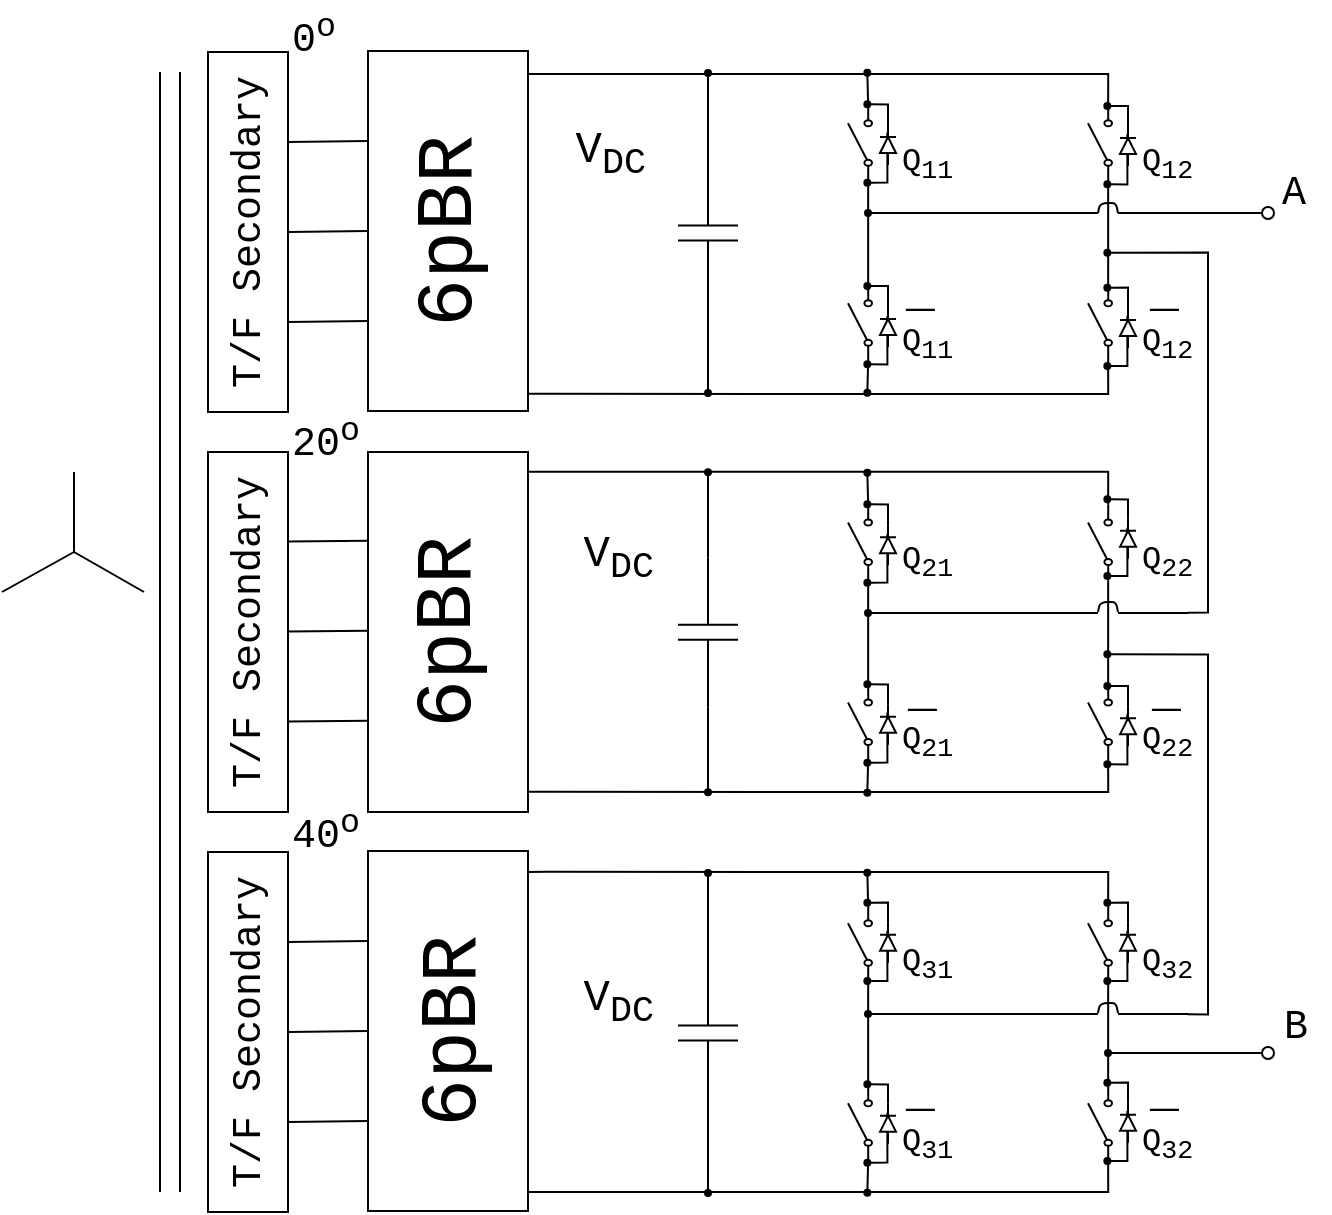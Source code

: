 <mxfile version="10.6.7" type="github"><diagram id="ba_hvJ9h7SCqjm7Wtn24" name="Page-1"><mxGraphModel dx="1991" dy="1116" grid="1" gridSize="10" guides="1" tooltips="1" connect="1" arrows="1" fold="1" page="1" pageScale="1" pageWidth="827" pageHeight="1169" math="0" shadow="0"><root><mxCell id="0"/><mxCell id="1" parent="0"/><mxCell id="d05kO99gTsd_x5FQ2TC5-5" style="edgeStyle=orthogonalEdgeStyle;rounded=0;orthogonalLoop=1;jettySize=auto;html=1;exitX=0;exitY=0.5;exitDx=0;exitDy=0;exitPerimeter=0;endArrow=oval;endFill=1;fontSize=22;endSize=3;" parent="1" source="d05kO99gTsd_x5FQ2TC5-7" edge="1"><mxGeometry relative="1" as="geometry"><mxPoint x="450" y="440.5" as="targetPoint"/><mxPoint x="450" y="450.5" as="sourcePoint"/></mxGeometry></mxCell><mxCell id="d05kO99gTsd_x5FQ2TC5-6" style="edgeStyle=orthogonalEdgeStyle;rounded=0;orthogonalLoop=1;jettySize=auto;html=1;exitX=1;exitY=0.5;exitDx=0;exitDy=0;exitPerimeter=0;endArrow=oval;endFill=1;fontSize=22;endSize=3;" parent="1" source="d05kO99gTsd_x5FQ2TC5-7" edge="1"><mxGeometry relative="1" as="geometry"><mxPoint x="450" y="600.5" as="targetPoint"/></mxGeometry></mxCell><mxCell id="d05kO99gTsd_x5FQ2TC5-7" value="" style="pointerEvents=1;verticalLabelPosition=bottom;shadow=0;dashed=0;align=center;fillColor=#ffffff;html=1;verticalAlign=top;strokeWidth=1;shape=mxgraph.electrical.capacitors.capacitor_1;fontSize=22;direction=south;" parent="1" vertex="1"><mxGeometry x="435" y="483" width="30" height="75" as="geometry"/></mxCell><mxCell id="d05kO99gTsd_x5FQ2TC5-8" style="edgeStyle=orthogonalEdgeStyle;rounded=0;orthogonalLoop=1;jettySize=auto;html=1;exitX=1;exitY=0.84;exitDx=0;exitDy=0;exitPerimeter=0;endArrow=oval;endFill=1;fontSize=22;endSize=3;" parent="1" source="d05kO99gTsd_x5FQ2TC5-10" edge="1"><mxGeometry relative="1" as="geometry"><mxPoint x="529.667" y="440.333" as="targetPoint"/></mxGeometry></mxCell><mxCell id="d05kO99gTsd_x5FQ2TC5-9" style="edgeStyle=orthogonalEdgeStyle;rounded=0;orthogonalLoop=1;jettySize=auto;html=1;exitX=0;exitY=0.84;exitDx=0;exitDy=0;exitPerimeter=0;entryX=1;entryY=0.84;entryDx=0;entryDy=0;entryPerimeter=0;endArrow=none;endFill=0;fontSize=22;" parent="1" source="d05kO99gTsd_x5FQ2TC5-10" target="d05kO99gTsd_x5FQ2TC5-12" edge="1"><mxGeometry relative="1" as="geometry"/></mxCell><mxCell id="d05kO99gTsd_x5FQ2TC5-10" value="" style="pointerEvents=1;verticalLabelPosition=bottom;shadow=0;dashed=0;align=center;fillColor=#ffffff;html=1;verticalAlign=top;strokeWidth=1;shape=mxgraph.electrical.electro-mechanical.simple_switch;fontSize=22;direction=north;" parent="1" vertex="1"><mxGeometry x="520" y="456.532" width="12" height="38" as="geometry"/></mxCell><mxCell id="d05kO99gTsd_x5FQ2TC5-11" style="edgeStyle=orthogonalEdgeStyle;rounded=0;orthogonalLoop=1;jettySize=auto;html=1;exitX=0;exitY=0.84;exitDx=0;exitDy=0;exitPerimeter=0;endArrow=oval;endFill=1;fontSize=22;endSize=3;" parent="1" source="d05kO99gTsd_x5FQ2TC5-12" edge="1"><mxGeometry relative="1" as="geometry"><mxPoint x="529.667" y="600.333" as="targetPoint"/></mxGeometry></mxCell><mxCell id="d05kO99gTsd_x5FQ2TC5-12" value="" style="pointerEvents=1;verticalLabelPosition=bottom;shadow=0;dashed=0;align=center;fillColor=#ffffff;html=1;verticalAlign=top;strokeWidth=1;shape=mxgraph.electrical.electro-mechanical.simple_switch;fontSize=22;direction=north;" parent="1" vertex="1"><mxGeometry x="520" y="546.532" width="12" height="38" as="geometry"/></mxCell><mxCell id="d05kO99gTsd_x5FQ2TC5-13" value="" style="pointerEvents=1;verticalLabelPosition=bottom;shadow=0;dashed=0;align=center;fillColor=#ffffff;html=1;verticalAlign=top;strokeWidth=1;shape=mxgraph.electrical.electro-mechanical.simple_switch;fontSize=22;direction=north;" parent="1" vertex="1"><mxGeometry x="640" y="456.532" width="12" height="38" as="geometry"/></mxCell><mxCell id="d05kO99gTsd_x5FQ2TC5-14" style="edgeStyle=orthogonalEdgeStyle;rounded=0;orthogonalLoop=1;jettySize=auto;html=1;exitX=1;exitY=0.84;exitDx=0;exitDy=0;exitPerimeter=0;entryX=0;entryY=0.84;entryDx=0;entryDy=0;entryPerimeter=0;endArrow=none;endFill=0;fontSize=22;" parent="1" source="d05kO99gTsd_x5FQ2TC5-15" target="d05kO99gTsd_x5FQ2TC5-13" edge="1"><mxGeometry relative="1" as="geometry"/></mxCell><mxCell id="d05kO99gTsd_x5FQ2TC5-15" value="" style="pointerEvents=1;verticalLabelPosition=bottom;shadow=0;dashed=0;align=center;fillColor=#ffffff;html=1;verticalAlign=top;strokeWidth=1;shape=mxgraph.electrical.electro-mechanical.simple_switch;fontSize=22;direction=north;" parent="1" vertex="1"><mxGeometry x="640" y="546.532" width="12" height="38" as="geometry"/></mxCell><mxCell id="d05kO99gTsd_x5FQ2TC5-16" style="edgeStyle=orthogonalEdgeStyle;rounded=0;orthogonalLoop=1;jettySize=auto;html=1;fontSize=22;endArrow=none;endFill=0;entryX=1;entryY=0.84;entryDx=0;entryDy=0;entryPerimeter=0;exitX=1.002;exitY=0.064;exitDx=0;exitDy=0;exitPerimeter=0;" parent="1" source="HzWycQiSCU6nT2BT9_TL-53" target="d05kO99gTsd_x5FQ2TC5-13" edge="1"><mxGeometry relative="1" as="geometry"><mxPoint x="650" y="440.532" as="targetPoint"/><Array as="points"><mxPoint x="650" y="441"/></Array><mxPoint x="370" y="441" as="sourcePoint"/></mxGeometry></mxCell><mxCell id="d05kO99gTsd_x5FQ2TC5-17" style="edgeStyle=orthogonalEdgeStyle;rounded=0;orthogonalLoop=1;jettySize=auto;html=1;entryX=0;entryY=0.84;entryDx=0;entryDy=0;entryPerimeter=0;endArrow=none;endFill=0;fontSize=22;exitX=1.004;exitY=0.952;exitDx=0;exitDy=0;exitPerimeter=0;" parent="1" source="HzWycQiSCU6nT2BT9_TL-53" target="d05kO99gTsd_x5FQ2TC5-15" edge="1"><mxGeometry relative="1" as="geometry"><Array as="points"><mxPoint x="370" y="601"/><mxPoint x="650" y="601"/></Array><mxPoint x="361" y="601" as="sourcePoint"/></mxGeometry></mxCell><mxCell id="d05kO99gTsd_x5FQ2TC5-18" value="&lt;font face=&quot;Courier New&quot;&gt;V&lt;sub&gt;DC&lt;/sub&gt;&lt;/font&gt;" style="text;html=1;resizable=0;points=[];autosize=1;align=right;verticalAlign=top;spacingTop=-4;fontSize=22;" parent="1" vertex="1"><mxGeometry x="370" y="462.032" width="50" height="30" as="geometry"/></mxCell><mxCell id="d05kO99gTsd_x5FQ2TC5-19" value="&lt;font face=&quot;Courier New&quot;&gt;Q&lt;sub&gt;11&lt;/sub&gt;&lt;/font&gt;" style="text;html=1;resizable=0;points=[];autosize=1;align=left;verticalAlign=top;spacingTop=-4;fontSize=16;" parent="1" vertex="1"><mxGeometry x="545" y="470.532" width="40" height="20" as="geometry"/></mxCell><mxCell id="d05kO99gTsd_x5FQ2TC5-20" value="&lt;font face=&quot;Courier New&quot;&gt;Q&lt;/font&gt;&lt;font face=&quot;Courier New&quot;&gt;&lt;sub&gt;12&lt;/sub&gt;&lt;/font&gt;" style="text;html=1;resizable=0;points=[];autosize=1;align=left;verticalAlign=top;spacingTop=-4;fontSize=16;" parent="1" vertex="1"><mxGeometry x="665" y="470.532" width="40" height="20" as="geometry"/></mxCell><mxCell id="d05kO99gTsd_x5FQ2TC5-21" value="&lt;font face=&quot;Courier New&quot;&gt;Q&lt;/font&gt;&lt;font face=&quot;Courier New&quot;&gt;&lt;sub&gt;12&lt;/sub&gt;&lt;/font&gt;" style="text;html=1;resizable=0;points=[];autosize=1;align=left;verticalAlign=top;spacingTop=-4;fontSize=16;" parent="1" vertex="1"><mxGeometry x="665" y="560.532" width="40" height="20" as="geometry"/></mxCell><mxCell id="d05kO99gTsd_x5FQ2TC5-22" value="&lt;font face=&quot;Courier New&quot;&gt;Q&lt;/font&gt;&lt;font face=&quot;Courier New&quot;&gt;&lt;sub&gt;11&lt;/sub&gt;&lt;/font&gt;" style="text;html=1;resizable=0;points=[];autosize=1;align=left;verticalAlign=top;spacingTop=-4;fontSize=16;" parent="1" vertex="1"><mxGeometry x="545" y="560.532" width="40" height="20" as="geometry"/></mxCell><mxCell id="d05kO99gTsd_x5FQ2TC5-27" style="edgeStyle=orthogonalEdgeStyle;rounded=0;orthogonalLoop=1;jettySize=auto;html=1;exitX=0;exitY=0.5;exitDx=0;exitDy=0;exitPerimeter=0;endArrow=oval;endFill=1;fontSize=22;endSize=3;" parent="1" source="d05kO99gTsd_x5FQ2TC5-29" edge="1"><mxGeometry relative="1" as="geometry"><mxPoint x="450" y="640.1" as="targetPoint"/><mxPoint x="450" y="650.1" as="sourcePoint"/></mxGeometry></mxCell><mxCell id="d05kO99gTsd_x5FQ2TC5-28" style="edgeStyle=orthogonalEdgeStyle;rounded=0;orthogonalLoop=1;jettySize=auto;html=1;exitX=1;exitY=0.5;exitDx=0;exitDy=0;exitPerimeter=0;endArrow=oval;endFill=1;fontSize=22;endSize=3;" parent="1" source="d05kO99gTsd_x5FQ2TC5-29" edge="1"><mxGeometry relative="1" as="geometry"><mxPoint x="450" y="800.1" as="targetPoint"/></mxGeometry></mxCell><mxCell id="d05kO99gTsd_x5FQ2TC5-29" value="" style="pointerEvents=1;verticalLabelPosition=bottom;shadow=0;dashed=0;align=center;fillColor=#ffffff;html=1;verticalAlign=top;strokeWidth=1;shape=mxgraph.electrical.capacitors.capacitor_1;fontSize=22;direction=south;" parent="1" vertex="1"><mxGeometry x="435" y="682.6" width="30" height="75" as="geometry"/></mxCell><mxCell id="d05kO99gTsd_x5FQ2TC5-30" style="edgeStyle=orthogonalEdgeStyle;rounded=0;orthogonalLoop=1;jettySize=auto;html=1;exitX=1;exitY=0.84;exitDx=0;exitDy=0;exitPerimeter=0;endArrow=oval;endFill=1;fontSize=22;endSize=3;" parent="1" source="d05kO99gTsd_x5FQ2TC5-32" edge="1"><mxGeometry relative="1" as="geometry"><mxPoint x="529.667" y="640.333" as="targetPoint"/></mxGeometry></mxCell><mxCell id="d05kO99gTsd_x5FQ2TC5-31" style="edgeStyle=orthogonalEdgeStyle;rounded=0;orthogonalLoop=1;jettySize=auto;html=1;exitX=0;exitY=0.84;exitDx=0;exitDy=0;exitPerimeter=0;entryX=1;entryY=0.84;entryDx=0;entryDy=0;entryPerimeter=0;endArrow=none;endFill=0;fontSize=22;" parent="1" source="d05kO99gTsd_x5FQ2TC5-32" target="d05kO99gTsd_x5FQ2TC5-34" edge="1"><mxGeometry relative="1" as="geometry"/></mxCell><mxCell id="d05kO99gTsd_x5FQ2TC5-32" value="" style="pointerEvents=1;verticalLabelPosition=bottom;shadow=0;dashed=0;align=center;fillColor=#ffffff;html=1;verticalAlign=top;strokeWidth=1;shape=mxgraph.electrical.electro-mechanical.simple_switch;fontSize=22;direction=north;" parent="1" vertex="1"><mxGeometry x="520" y="656.132" width="12" height="38" as="geometry"/></mxCell><mxCell id="d05kO99gTsd_x5FQ2TC5-33" style="edgeStyle=orthogonalEdgeStyle;rounded=0;orthogonalLoop=1;jettySize=auto;html=1;exitX=0;exitY=0.84;exitDx=0;exitDy=0;exitPerimeter=0;endArrow=oval;endFill=1;fontSize=22;endSize=3;" parent="1" source="d05kO99gTsd_x5FQ2TC5-34" edge="1"><mxGeometry relative="1" as="geometry"><mxPoint x="529.667" y="800.333" as="targetPoint"/></mxGeometry></mxCell><mxCell id="d05kO99gTsd_x5FQ2TC5-34" value="" style="pointerEvents=1;verticalLabelPosition=bottom;shadow=0;dashed=0;align=center;fillColor=#ffffff;html=1;verticalAlign=top;strokeWidth=1;shape=mxgraph.electrical.electro-mechanical.simple_switch;fontSize=22;direction=north;" parent="1" vertex="1"><mxGeometry x="520" y="746.132" width="12" height="38" as="geometry"/></mxCell><mxCell id="d05kO99gTsd_x5FQ2TC5-35" value="" style="pointerEvents=1;verticalLabelPosition=bottom;shadow=0;dashed=0;align=center;fillColor=#ffffff;html=1;verticalAlign=top;strokeWidth=1;shape=mxgraph.electrical.electro-mechanical.simple_switch;fontSize=22;direction=north;" parent="1" vertex="1"><mxGeometry x="640" y="656.132" width="12" height="38" as="geometry"/></mxCell><mxCell id="d05kO99gTsd_x5FQ2TC5-36" style="edgeStyle=orthogonalEdgeStyle;rounded=0;orthogonalLoop=1;jettySize=auto;html=1;exitX=1;exitY=0.84;exitDx=0;exitDy=0;exitPerimeter=0;entryX=0;entryY=0.84;entryDx=0;entryDy=0;entryPerimeter=0;endArrow=none;endFill=0;fontSize=22;" parent="1" source="d05kO99gTsd_x5FQ2TC5-37" target="d05kO99gTsd_x5FQ2TC5-35" edge="1"><mxGeometry relative="1" as="geometry"/></mxCell><mxCell id="d05kO99gTsd_x5FQ2TC5-37" value="" style="pointerEvents=1;verticalLabelPosition=bottom;shadow=0;dashed=0;align=center;fillColor=#ffffff;html=1;verticalAlign=top;strokeWidth=1;shape=mxgraph.electrical.electro-mechanical.simple_switch;fontSize=22;direction=north;" parent="1" vertex="1"><mxGeometry x="640" y="746.132" width="12" height="38" as="geometry"/></mxCell><mxCell id="d05kO99gTsd_x5FQ2TC5-38" style="edgeStyle=orthogonalEdgeStyle;rounded=0;orthogonalLoop=1;jettySize=auto;html=1;fontSize=22;endArrow=none;endFill=0;entryX=1;entryY=0.84;entryDx=0;entryDy=0;entryPerimeter=0;exitX=1;exitY=0.055;exitDx=0;exitDy=0;exitPerimeter=0;" parent="1" source="HzWycQiSCU6nT2BT9_TL-50" target="d05kO99gTsd_x5FQ2TC5-35" edge="1"><mxGeometry relative="1" as="geometry"><mxPoint x="650" y="640.132" as="targetPoint"/><Array as="points"><mxPoint x="650" y="640"/></Array><mxPoint x="228" y="630" as="sourcePoint"/></mxGeometry></mxCell><mxCell id="d05kO99gTsd_x5FQ2TC5-39" style="edgeStyle=orthogonalEdgeStyle;rounded=0;orthogonalLoop=1;jettySize=auto;html=1;entryX=0;entryY=0.84;entryDx=0;entryDy=0;entryPerimeter=0;endArrow=none;endFill=0;fontSize=22;exitX=0.999;exitY=0.944;exitDx=0;exitDy=0;exitPerimeter=0;" parent="1" source="HzWycQiSCU6nT2BT9_TL-50" target="d05kO99gTsd_x5FQ2TC5-37" edge="1"><mxGeometry relative="1" as="geometry"><Array as="points"><mxPoint x="370" y="800"/><mxPoint x="650" y="800"/></Array><mxPoint x="361" y="800" as="sourcePoint"/></mxGeometry></mxCell><mxCell id="d05kO99gTsd_x5FQ2TC5-40" value="&lt;font face=&quot;Courier New&quot;&gt;V&lt;sub&gt;DC&lt;/sub&gt;&lt;/font&gt;" style="text;html=1;resizable=0;points=[];autosize=1;align=right;verticalAlign=top;spacingTop=-4;fontSize=22;" parent="1" vertex="1"><mxGeometry x="373.5" y="664.132" width="50" height="30" as="geometry"/></mxCell><mxCell id="d05kO99gTsd_x5FQ2TC5-41" value="&lt;font face=&quot;Courier New&quot;&gt;Q&lt;/font&gt;&lt;font face=&quot;Courier New&quot;&gt;&lt;sub&gt;21&lt;/sub&gt;&lt;/font&gt;" style="text;html=1;resizable=0;points=[];autosize=1;align=left;verticalAlign=top;spacingTop=-4;fontSize=16;" parent="1" vertex="1"><mxGeometry x="545" y="670.132" width="40" height="20" as="geometry"/></mxCell><mxCell id="d05kO99gTsd_x5FQ2TC5-42" value="&lt;font face=&quot;Courier New&quot;&gt;Q&lt;/font&gt;&lt;font face=&quot;Courier New&quot;&gt;&lt;sub&gt;22&lt;/sub&gt;&lt;/font&gt;" style="text;html=1;resizable=0;points=[];autosize=1;align=left;verticalAlign=top;spacingTop=-4;fontSize=16;" parent="1" vertex="1"><mxGeometry x="665" y="670.132" width="40" height="20" as="geometry"/></mxCell><mxCell id="d05kO99gTsd_x5FQ2TC5-43" value="&lt;font face=&quot;Courier New&quot;&gt;Q&lt;/font&gt;&lt;font face=&quot;Courier New&quot;&gt;&lt;sub&gt;22&lt;/sub&gt;&lt;/font&gt;" style="text;html=1;resizable=0;points=[];autosize=1;align=left;verticalAlign=top;spacingTop=-4;fontSize=16;" parent="1" vertex="1"><mxGeometry x="665" y="760.132" width="40" height="20" as="geometry"/></mxCell><mxCell id="d05kO99gTsd_x5FQ2TC5-44" value="&lt;font face=&quot;Courier New&quot;&gt;Q&lt;/font&gt;&lt;font face=&quot;Courier New&quot;&gt;&lt;sub&gt;21&lt;/sub&gt;&lt;/font&gt;" style="text;html=1;resizable=0;points=[];autosize=1;align=left;verticalAlign=top;spacingTop=-4;fontSize=16;" parent="1" vertex="1"><mxGeometry x="545" y="760.132" width="40" height="20" as="geometry"/></mxCell><mxCell id="d05kO99gTsd_x5FQ2TC5-49" style="edgeStyle=orthogonalEdgeStyle;rounded=0;orthogonalLoop=1;jettySize=auto;html=1;exitX=0;exitY=0.5;exitDx=0;exitDy=0;exitPerimeter=0;endArrow=oval;endFill=1;fontSize=22;endSize=3;" parent="1" source="d05kO99gTsd_x5FQ2TC5-51" edge="1"><mxGeometry relative="1" as="geometry"><mxPoint x="450" y="840.5" as="targetPoint"/><mxPoint x="450" y="850.5" as="sourcePoint"/></mxGeometry></mxCell><mxCell id="d05kO99gTsd_x5FQ2TC5-50" style="edgeStyle=orthogonalEdgeStyle;rounded=0;orthogonalLoop=1;jettySize=auto;html=1;exitX=1;exitY=0.5;exitDx=0;exitDy=0;exitPerimeter=0;endArrow=oval;endFill=1;fontSize=22;endSize=3;" parent="1" source="d05kO99gTsd_x5FQ2TC5-51" edge="1"><mxGeometry relative="1" as="geometry"><mxPoint x="450" y="1000.5" as="targetPoint"/></mxGeometry></mxCell><mxCell id="d05kO99gTsd_x5FQ2TC5-51" value="" style="pointerEvents=1;verticalLabelPosition=bottom;shadow=0;dashed=0;align=center;fillColor=#ffffff;html=1;verticalAlign=top;strokeWidth=1;shape=mxgraph.electrical.capacitors.capacitor_1;fontSize=22;direction=south;" parent="1" vertex="1"><mxGeometry x="435" y="883" width="30" height="75" as="geometry"/></mxCell><mxCell id="d05kO99gTsd_x5FQ2TC5-52" style="edgeStyle=orthogonalEdgeStyle;rounded=0;orthogonalLoop=1;jettySize=auto;html=1;exitX=1;exitY=0.84;exitDx=0;exitDy=0;exitPerimeter=0;endArrow=oval;endFill=1;fontSize=22;endSize=3;" parent="1" source="d05kO99gTsd_x5FQ2TC5-54" edge="1"><mxGeometry relative="1" as="geometry"><mxPoint x="529.667" y="840.333" as="targetPoint"/></mxGeometry></mxCell><mxCell id="d05kO99gTsd_x5FQ2TC5-53" style="edgeStyle=orthogonalEdgeStyle;rounded=0;orthogonalLoop=1;jettySize=auto;html=1;exitX=0;exitY=0.84;exitDx=0;exitDy=0;exitPerimeter=0;entryX=1;entryY=0.84;entryDx=0;entryDy=0;entryPerimeter=0;endArrow=none;endFill=0;fontSize=22;" parent="1" source="d05kO99gTsd_x5FQ2TC5-54" target="d05kO99gTsd_x5FQ2TC5-56" edge="1"><mxGeometry relative="1" as="geometry"/></mxCell><mxCell id="d05kO99gTsd_x5FQ2TC5-54" value="" style="pointerEvents=1;verticalLabelPosition=bottom;shadow=0;dashed=0;align=center;fillColor=#ffffff;html=1;verticalAlign=top;strokeWidth=1;shape=mxgraph.electrical.electro-mechanical.simple_switch;fontSize=22;direction=north;" parent="1" vertex="1"><mxGeometry x="520" y="856.532" width="12" height="38" as="geometry"/></mxCell><mxCell id="d05kO99gTsd_x5FQ2TC5-55" style="edgeStyle=orthogonalEdgeStyle;rounded=0;orthogonalLoop=1;jettySize=auto;html=1;exitX=0;exitY=0.84;exitDx=0;exitDy=0;exitPerimeter=0;endArrow=oval;endFill=1;fontSize=22;endSize=3;" parent="1" source="d05kO99gTsd_x5FQ2TC5-56" edge="1"><mxGeometry relative="1" as="geometry"><mxPoint x="529.667" y="1000.333" as="targetPoint"/></mxGeometry></mxCell><mxCell id="d05kO99gTsd_x5FQ2TC5-56" value="" style="pointerEvents=1;verticalLabelPosition=bottom;shadow=0;dashed=0;align=center;fillColor=#ffffff;html=1;verticalAlign=top;strokeWidth=1;shape=mxgraph.electrical.electro-mechanical.simple_switch;fontSize=22;direction=north;" parent="1" vertex="1"><mxGeometry x="520" y="946.532" width="12" height="38" as="geometry"/></mxCell><mxCell id="d05kO99gTsd_x5FQ2TC5-57" value="" style="pointerEvents=1;verticalLabelPosition=bottom;shadow=0;dashed=0;align=center;fillColor=#ffffff;html=1;verticalAlign=top;strokeWidth=1;shape=mxgraph.electrical.electro-mechanical.simple_switch;fontSize=22;direction=north;" parent="1" vertex="1"><mxGeometry x="640" y="856.532" width="12" height="38" as="geometry"/></mxCell><mxCell id="d05kO99gTsd_x5FQ2TC5-58" style="edgeStyle=orthogonalEdgeStyle;rounded=0;orthogonalLoop=1;jettySize=auto;html=1;exitX=1;exitY=0.84;exitDx=0;exitDy=0;exitPerimeter=0;entryX=0;entryY=0.84;entryDx=0;entryDy=0;entryPerimeter=0;endArrow=none;endFill=0;fontSize=22;" parent="1" source="d05kO99gTsd_x5FQ2TC5-59" target="d05kO99gTsd_x5FQ2TC5-57" edge="1"><mxGeometry relative="1" as="geometry"/></mxCell><mxCell id="d05kO99gTsd_x5FQ2TC5-59" value="" style="pointerEvents=1;verticalLabelPosition=bottom;shadow=0;dashed=0;align=center;fillColor=#ffffff;html=1;verticalAlign=top;strokeWidth=1;shape=mxgraph.electrical.electro-mechanical.simple_switch;fontSize=22;direction=north;" parent="1" vertex="1"><mxGeometry x="640" y="946.532" width="12" height="38" as="geometry"/></mxCell><mxCell id="d05kO99gTsd_x5FQ2TC5-60" style="edgeStyle=orthogonalEdgeStyle;rounded=0;orthogonalLoop=1;jettySize=auto;html=1;exitX=0.996;exitY=0.058;exitDx=0;exitDy=0;fontSize=22;endArrow=none;endFill=0;entryX=1;entryY=0.84;entryDx=0;entryDy=0;entryPerimeter=0;exitPerimeter=0;" parent="1" source="HzWycQiSCU6nT2BT9_TL-47" target="d05kO99gTsd_x5FQ2TC5-57" edge="1"><mxGeometry relative="1" as="geometry"><mxPoint x="650" y="840.532" as="targetPoint"/><Array as="points"><mxPoint x="370" y="840"/><mxPoint x="650" y="840"/></Array><mxPoint x="370.034" y="895.483" as="sourcePoint"/></mxGeometry></mxCell><mxCell id="d05kO99gTsd_x5FQ2TC5-61" style="edgeStyle=orthogonalEdgeStyle;rounded=0;orthogonalLoop=1;jettySize=auto;html=1;entryX=0;entryY=0.84;entryDx=0;entryDy=0;entryPerimeter=0;endArrow=none;endFill=0;fontSize=22;exitX=1;exitY=0.947;exitDx=0;exitDy=0;exitPerimeter=0;" parent="1" source="HzWycQiSCU6nT2BT9_TL-47" target="d05kO99gTsd_x5FQ2TC5-59" edge="1"><mxGeometry relative="1" as="geometry"><Array as="points"><mxPoint x="650" y="1000"/></Array><mxPoint x="360" y="1020" as="sourcePoint"/></mxGeometry></mxCell><mxCell id="d05kO99gTsd_x5FQ2TC5-62" value="&lt;font face=&quot;Courier New&quot;&gt;V&lt;sub&gt;DC&lt;/sub&gt;&lt;/font&gt;" style="text;html=1;resizable=0;points=[];autosize=1;align=right;verticalAlign=top;spacingTop=-4;fontSize=22;" parent="1" vertex="1"><mxGeometry x="373.5" y="885.532" width="50" height="30" as="geometry"/></mxCell><mxCell id="d05kO99gTsd_x5FQ2TC5-63" value="&lt;font face=&quot;Courier New&quot;&gt;Q&lt;/font&gt;&lt;font face=&quot;Courier New&quot;&gt;&lt;sub&gt;31&lt;/sub&gt;&lt;/font&gt;" style="text;html=1;resizable=0;points=[];autosize=1;align=left;verticalAlign=top;spacingTop=-4;fontSize=16;" parent="1" vertex="1"><mxGeometry x="545" y="870.532" width="40" height="20" as="geometry"/></mxCell><mxCell id="d05kO99gTsd_x5FQ2TC5-64" value="&lt;font face=&quot;Courier New&quot;&gt;Q&lt;/font&gt;&lt;font face=&quot;Courier New&quot;&gt;&lt;sub&gt;32&lt;/sub&gt;&lt;/font&gt;" style="text;html=1;resizable=0;points=[];autosize=1;align=left;verticalAlign=top;spacingTop=-4;fontSize=16;" parent="1" vertex="1"><mxGeometry x="665" y="870.532" width="40" height="20" as="geometry"/></mxCell><mxCell id="d05kO99gTsd_x5FQ2TC5-65" value="&lt;font face=&quot;Courier New&quot;&gt;Q&lt;/font&gt;&lt;font face=&quot;Courier New&quot;&gt;&lt;sub&gt;32&lt;/sub&gt;&lt;/font&gt;" style="text;html=1;resizable=0;points=[];autosize=1;align=left;verticalAlign=top;spacingTop=-4;fontSize=16;" parent="1" vertex="1"><mxGeometry x="665" y="960.532" width="40" height="20" as="geometry"/></mxCell><mxCell id="d05kO99gTsd_x5FQ2TC5-66" value="&lt;font face=&quot;Courier New&quot;&gt;Q&lt;/font&gt;&lt;font face=&quot;Courier New&quot;&gt;&lt;sub&gt;31&lt;/sub&gt;&lt;/font&gt;" style="text;html=1;resizable=0;points=[];autosize=1;align=left;verticalAlign=top;spacingTop=-4;fontSize=16;" parent="1" vertex="1"><mxGeometry x="545" y="960.532" width="40" height="20" as="geometry"/></mxCell><mxCell id="d05kO99gTsd_x5FQ2TC5-67" value="" style="endArrow=none;html=1;startArrow=oval;startFill=1;startSize=3;" parent="1" edge="1"><mxGeometry width="50" height="50" relative="1" as="geometry"><mxPoint x="530" y="510.5" as="sourcePoint"/><mxPoint x="645" y="510.5" as="targetPoint"/></mxGeometry></mxCell><mxCell id="d05kO99gTsd_x5FQ2TC5-68" value="" style="endArrow=none;html=1;" parent="1" edge="1"><mxGeometry width="50" height="50" relative="1" as="geometry"><mxPoint x="645" y="510.5" as="sourcePoint"/><mxPoint x="655" y="510.5" as="targetPoint"/><Array as="points"><mxPoint x="646" y="505.5"/><mxPoint x="654" y="505.5"/></Array></mxGeometry></mxCell><mxCell id="d05kO99gTsd_x5FQ2TC5-69" value="" style="endArrow=oval;html=1;endFill=0;" parent="1" edge="1"><mxGeometry width="50" height="50" relative="1" as="geometry"><mxPoint x="655" y="510.5" as="sourcePoint"/><mxPoint x="730" y="510.5" as="targetPoint"/></mxGeometry></mxCell><mxCell id="d05kO99gTsd_x5FQ2TC5-70" value="" style="endArrow=none;html=1;strokeColor=#000000;edgeStyle=orthogonalEdgeStyle;rounded=0;startArrow=oval;startFill=1;startSize=3;" parent="1" edge="1"><mxGeometry width="50" height="50" relative="1" as="geometry"><mxPoint x="649.667" y="530.333" as="sourcePoint"/><mxPoint x="689.667" y="710.333" as="targetPoint"/><Array as="points"><mxPoint x="700" y="530.5"/><mxPoint x="700" y="710.5"/></Array></mxGeometry></mxCell><mxCell id="d05kO99gTsd_x5FQ2TC5-71" value="" style="endArrow=none;html=1;" parent="1" edge="1"><mxGeometry width="50" height="50" relative="1" as="geometry"><mxPoint x="645" y="710" as="sourcePoint"/><mxPoint x="655" y="710" as="targetPoint"/><Array as="points"><mxPoint x="646" y="705"/><mxPoint x="654" y="705"/></Array></mxGeometry></mxCell><mxCell id="d05kO99gTsd_x5FQ2TC5-72" value="" style="endArrow=none;html=1;strokeColor=#000000;" parent="1" edge="1"><mxGeometry width="50" height="50" relative="1" as="geometry"><mxPoint x="655" y="710.5" as="sourcePoint"/><mxPoint x="690" y="710.5" as="targetPoint"/></mxGeometry></mxCell><mxCell id="d05kO99gTsd_x5FQ2TC5-73" value="" style="endArrow=none;html=1;strokeColor=#000000;startArrow=oval;startFill=1;startSize=3;" parent="1" edge="1"><mxGeometry width="50" height="50" relative="1" as="geometry"><mxPoint x="530" y="710.5" as="sourcePoint"/><mxPoint x="645" y="710.5" as="targetPoint"/></mxGeometry></mxCell><mxCell id="d05kO99gTsd_x5FQ2TC5-74" value="" style="endArrow=none;html=1;strokeColor=#000000;edgeStyle=orthogonalEdgeStyle;rounded=0;startArrow=oval;startFill=1;startSize=3;" parent="1" edge="1"><mxGeometry width="50" height="50" relative="1" as="geometry"><mxPoint x="649.667" y="731.167" as="sourcePoint"/><mxPoint x="689.667" y="911.167" as="targetPoint"/><Array as="points"><mxPoint x="700" y="730.5"/><mxPoint x="700" y="910.5"/></Array></mxGeometry></mxCell><mxCell id="d05kO99gTsd_x5FQ2TC5-75" value="" style="endArrow=none;html=1;" parent="1" edge="1"><mxGeometry width="50" height="50" relative="1" as="geometry"><mxPoint x="645" y="910.5" as="sourcePoint"/><mxPoint x="655" y="910.5" as="targetPoint"/><Array as="points"><mxPoint x="646" y="905.5"/><mxPoint x="654" y="905.5"/></Array></mxGeometry></mxCell><mxCell id="d05kO99gTsd_x5FQ2TC5-76" value="" style="endArrow=none;html=1;strokeColor=#000000;" parent="1" edge="1"><mxGeometry width="50" height="50" relative="1" as="geometry"><mxPoint x="655" y="911" as="sourcePoint"/><mxPoint x="690" y="911" as="targetPoint"/></mxGeometry></mxCell><mxCell id="d05kO99gTsd_x5FQ2TC5-77" value="" style="endArrow=none;html=1;strokeColor=#000000;startArrow=oval;startFill=1;startSize=3;" parent="1" edge="1"><mxGeometry width="50" height="50" relative="1" as="geometry"><mxPoint x="530" y="911" as="sourcePoint"/><mxPoint x="645" y="911" as="targetPoint"/></mxGeometry></mxCell><mxCell id="d05kO99gTsd_x5FQ2TC5-78" value="" style="endArrow=oval;html=1;endFill=0;startArrow=oval;startFill=1;startSize=3;" parent="1" edge="1"><mxGeometry width="50" height="50" relative="1" as="geometry"><mxPoint x="650" y="930.5" as="sourcePoint"/><mxPoint x="730" y="930.5" as="targetPoint"/></mxGeometry></mxCell><mxCell id="d05kO99gTsd_x5FQ2TC5-79" value="A" style="text;html=1;resizable=0;points=[];autosize=1;align=left;verticalAlign=top;spacingTop=-4;fontSize=20;fontFamily=Courier New;" parent="1" vertex="1"><mxGeometry x="735" y="485.5" width="20" height="20" as="geometry"/></mxCell><mxCell id="d05kO99gTsd_x5FQ2TC5-80" value="B" style="text;html=1;resizable=0;points=[];autosize=1;align=left;verticalAlign=top;spacingTop=-4;fontSize=20;fontFamily=Courier New;" parent="1" vertex="1"><mxGeometry x="736" y="902.5" width="25" height="30" as="geometry"/></mxCell><mxCell id="d05kO99gTsd_x5FQ2TC5-81" value="_" style="text;html=1;resizable=0;points=[];autosize=1;align=left;verticalAlign=top;spacingTop=-4;fontSize=24;fontFamily=Courier New;fontStyle=0" parent="1" vertex="1"><mxGeometry x="547" y="533.5" width="30" height="30" as="geometry"/></mxCell><mxCell id="d05kO99gTsd_x5FQ2TC5-82" value="_" style="text;html=1;resizable=0;points=[];autosize=1;align=left;verticalAlign=top;spacingTop=-4;fontSize=24;fontFamily=Courier New;fontStyle=0" parent="1" vertex="1"><mxGeometry x="669" y="533.5" width="30" height="30" as="geometry"/></mxCell><mxCell id="d05kO99gTsd_x5FQ2TC5-83" value="_" style="text;html=1;resizable=0;points=[];autosize=1;align=left;verticalAlign=top;spacingTop=-4;fontSize=24;fontFamily=Courier New;fontStyle=0" parent="1" vertex="1"><mxGeometry x="548" y="734" width="30" height="30" as="geometry"/></mxCell><mxCell id="d05kO99gTsd_x5FQ2TC5-84" value="_" style="text;html=1;resizable=0;points=[];autosize=1;align=left;verticalAlign=top;spacingTop=-4;fontSize=24;fontFamily=Courier New;fontStyle=0" parent="1" vertex="1"><mxGeometry x="670" y="734" width="30" height="30" as="geometry"/></mxCell><mxCell id="d05kO99gTsd_x5FQ2TC5-85" value="_" style="text;html=1;resizable=0;points=[];autosize=1;align=left;verticalAlign=top;spacingTop=-4;fontSize=24;fontFamily=Courier New;fontStyle=0" parent="1" vertex="1"><mxGeometry x="547" y="933.5" width="30" height="30" as="geometry"/></mxCell><mxCell id="d05kO99gTsd_x5FQ2TC5-86" value="_" style="text;html=1;resizable=0;points=[];autosize=1;align=left;verticalAlign=top;spacingTop=-4;fontSize=24;fontFamily=Courier New;fontStyle=0" parent="1" vertex="1"><mxGeometry x="669" y="933.5" width="30" height="30" as="geometry"/></mxCell><mxCell id="d05kO99gTsd_x5FQ2TC5-87" style="edgeStyle=orthogonalEdgeStyle;rounded=0;orthogonalLoop=1;jettySize=auto;html=1;exitX=1;exitY=0.5;exitDx=0;exitDy=0;exitPerimeter=0;startSize=5;endArrow=oval;endFill=1;endSize=3;" parent="1" source="d05kO99gTsd_x5FQ2TC5-89" edge="1"><mxGeometry relative="1" as="geometry"><mxPoint x="529.667" y="456.167" as="targetPoint"/><Array as="points"><mxPoint x="539.5" y="456.5"/></Array></mxGeometry></mxCell><mxCell id="d05kO99gTsd_x5FQ2TC5-88" style="edgeStyle=orthogonalEdgeStyle;rounded=0;orthogonalLoop=1;jettySize=auto;html=1;exitX=0;exitY=0.5;exitDx=0;exitDy=0;exitPerimeter=0;startSize=5;endArrow=oval;endFill=1;endSize=3;" parent="1" edge="1"><mxGeometry relative="1" as="geometry"><mxPoint x="529.667" y="495.333" as="targetPoint"/><mxPoint x="539.667" y="470.333" as="sourcePoint"/><Array as="points"><mxPoint x="539.5" y="495.5"/></Array></mxGeometry></mxCell><mxCell id="d05kO99gTsd_x5FQ2TC5-89" value="" style="pointerEvents=1;fillColor=#000000;verticalLabelPosition=bottom;shadow=0;dashed=0;align=center;fillColor=#ffffff;html=1;verticalAlign=top;strokeWidth=1;shape=mxgraph.electrical.diodes.diode;direction=north;" parent="1" vertex="1"><mxGeometry x="536" y="466.5" width="8" height="20" as="geometry"/></mxCell><mxCell id="d05kO99gTsd_x5FQ2TC5-90" style="edgeStyle=orthogonalEdgeStyle;rounded=0;orthogonalLoop=1;jettySize=auto;html=1;exitX=1;exitY=0.5;exitDx=0;exitDy=0;exitPerimeter=0;startSize=5;endArrow=oval;endFill=1;endSize=3;" parent="1" source="d05kO99gTsd_x5FQ2TC5-92" edge="1"><mxGeometry relative="1" as="geometry"><mxPoint x="649.667" y="457" as="targetPoint"/><Array as="points"><mxPoint x="659.5" y="457"/></Array></mxGeometry></mxCell><mxCell id="d05kO99gTsd_x5FQ2TC5-91" style="edgeStyle=orthogonalEdgeStyle;rounded=0;orthogonalLoop=1;jettySize=auto;html=1;exitX=0;exitY=0.5;exitDx=0;exitDy=0;exitPerimeter=0;startSize=5;endArrow=oval;endFill=1;endSize=3;" parent="1" edge="1"><mxGeometry relative="1" as="geometry"><mxPoint x="649.667" y="496.167" as="targetPoint"/><mxPoint x="659.667" y="471.167" as="sourcePoint"/><Array as="points"><mxPoint x="659.5" y="496"/></Array></mxGeometry></mxCell><mxCell id="d05kO99gTsd_x5FQ2TC5-92" value="" style="pointerEvents=1;fillColor=#000000;verticalLabelPosition=bottom;shadow=0;dashed=0;align=center;fillColor=#ffffff;html=1;verticalAlign=top;strokeWidth=1;shape=mxgraph.electrical.diodes.diode;direction=north;" parent="1" vertex="1"><mxGeometry x="656" y="467" width="8" height="20" as="geometry"/></mxCell><mxCell id="d05kO99gTsd_x5FQ2TC5-93" style="edgeStyle=orthogonalEdgeStyle;rounded=0;orthogonalLoop=1;jettySize=auto;html=1;exitX=1;exitY=0.5;exitDx=0;exitDy=0;exitPerimeter=0;startSize=5;endArrow=oval;endFill=1;endSize=3;" parent="1" source="d05kO99gTsd_x5FQ2TC5-95" edge="1"><mxGeometry relative="1" as="geometry"><mxPoint x="529.667" y="547" as="targetPoint"/><Array as="points"><mxPoint x="539.5" y="547.5"/></Array></mxGeometry></mxCell><mxCell id="d05kO99gTsd_x5FQ2TC5-94" style="edgeStyle=orthogonalEdgeStyle;rounded=0;orthogonalLoop=1;jettySize=auto;html=1;exitX=0;exitY=0.5;exitDx=0;exitDy=0;exitPerimeter=0;startSize=5;endArrow=oval;endFill=1;endSize=3;" parent="1" edge="1"><mxGeometry relative="1" as="geometry"><mxPoint x="529.667" y="586.167" as="targetPoint"/><mxPoint x="539.667" y="562" as="sourcePoint"/><Array as="points"><mxPoint x="539.5" y="586.5"/></Array></mxGeometry></mxCell><mxCell id="d05kO99gTsd_x5FQ2TC5-95" value="" style="pointerEvents=1;fillColor=#000000;verticalLabelPosition=bottom;shadow=0;dashed=0;align=center;fillColor=#ffffff;html=1;verticalAlign=top;strokeWidth=1;shape=mxgraph.electrical.diodes.diode;direction=north;" parent="1" vertex="1"><mxGeometry x="536" y="557.5" width="8" height="20" as="geometry"/></mxCell><mxCell id="d05kO99gTsd_x5FQ2TC5-96" style="edgeStyle=orthogonalEdgeStyle;rounded=0;orthogonalLoop=1;jettySize=auto;html=1;exitX=1;exitY=0.5;exitDx=0;exitDy=0;exitPerimeter=0;startSize=5;endArrow=oval;endFill=1;endSize=3;" parent="1" source="d05kO99gTsd_x5FQ2TC5-98" edge="1"><mxGeometry relative="1" as="geometry"><mxPoint x="649.667" y="547.833" as="targetPoint"/><Array as="points"><mxPoint x="659.5" y="548"/></Array></mxGeometry></mxCell><mxCell id="d05kO99gTsd_x5FQ2TC5-97" style="edgeStyle=orthogonalEdgeStyle;rounded=0;orthogonalLoop=1;jettySize=auto;html=1;exitX=0;exitY=0.5;exitDx=0;exitDy=0;exitPerimeter=0;startSize=5;endArrow=oval;endFill=1;endSize=3;" parent="1" edge="1"><mxGeometry relative="1" as="geometry"><mxPoint x="649.667" y="587" as="targetPoint"/><mxPoint x="659.667" y="562" as="sourcePoint"/><Array as="points"><mxPoint x="659.5" y="587"/></Array></mxGeometry></mxCell><mxCell id="d05kO99gTsd_x5FQ2TC5-98" value="" style="pointerEvents=1;fillColor=#000000;verticalLabelPosition=bottom;shadow=0;dashed=0;align=center;fillColor=#ffffff;html=1;verticalAlign=top;strokeWidth=1;shape=mxgraph.electrical.diodes.diode;direction=north;" parent="1" vertex="1"><mxGeometry x="656" y="558" width="8" height="20" as="geometry"/></mxCell><mxCell id="d05kO99gTsd_x5FQ2TC5-99" style="edgeStyle=orthogonalEdgeStyle;rounded=0;orthogonalLoop=1;jettySize=auto;html=1;exitX=1;exitY=0.5;exitDx=0;exitDy=0;exitPerimeter=0;startSize=5;endArrow=oval;endFill=1;endSize=3;" parent="1" source="d05kO99gTsd_x5FQ2TC5-101" edge="1"><mxGeometry relative="1" as="geometry"><mxPoint x="529.667" y="656.167" as="targetPoint"/><Array as="points"><mxPoint x="539.5" y="656.663"/></Array></mxGeometry></mxCell><mxCell id="d05kO99gTsd_x5FQ2TC5-100" style="edgeStyle=orthogonalEdgeStyle;rounded=0;orthogonalLoop=1;jettySize=auto;html=1;exitX=0;exitY=0.5;exitDx=0;exitDy=0;exitPerimeter=0;startSize=5;endArrow=oval;endFill=1;endSize=3;" parent="1" edge="1"><mxGeometry relative="1" as="geometry"><mxPoint x="529.667" y="695.333" as="targetPoint"/><mxPoint x="539.667" y="671.167" as="sourcePoint"/><Array as="points"><mxPoint x="539.5" y="695.663"/></Array></mxGeometry></mxCell><mxCell id="d05kO99gTsd_x5FQ2TC5-101" value="" style="pointerEvents=1;fillColor=#000000;verticalLabelPosition=bottom;shadow=0;dashed=0;align=center;fillColor=#ffffff;html=1;verticalAlign=top;strokeWidth=1;shape=mxgraph.electrical.diodes.diode;direction=north;" parent="1" vertex="1"><mxGeometry x="536" y="666.663" width="8" height="20" as="geometry"/></mxCell><mxCell id="d05kO99gTsd_x5FQ2TC5-102" style="edgeStyle=orthogonalEdgeStyle;rounded=0;orthogonalLoop=1;jettySize=auto;html=1;exitX=1;exitY=0.5;exitDx=0;exitDy=0;exitPerimeter=0;startSize=5;endArrow=oval;endFill=1;endSize=3;" parent="1" source="d05kO99gTsd_x5FQ2TC5-104" edge="1"><mxGeometry relative="1" as="geometry"><mxPoint x="529.667" y="746.167" as="targetPoint"/><Array as="points"><mxPoint x="539.5" y="746.43"/></Array></mxGeometry></mxCell><mxCell id="d05kO99gTsd_x5FQ2TC5-103" style="edgeStyle=orthogonalEdgeStyle;rounded=0;orthogonalLoop=1;jettySize=auto;html=1;exitX=0;exitY=0.5;exitDx=0;exitDy=0;exitPerimeter=0;startSize=5;endArrow=oval;endFill=1;endSize=3;" parent="1" edge="1"><mxGeometry relative="1" as="geometry"><mxPoint x="529.667" y="785.333" as="targetPoint"/><mxPoint x="539.667" y="760.333" as="sourcePoint"/><Array as="points"><mxPoint x="540" y="785.5"/></Array></mxGeometry></mxCell><mxCell id="d05kO99gTsd_x5FQ2TC5-104" value="" style="pointerEvents=1;fillColor=#000000;verticalLabelPosition=bottom;shadow=0;dashed=0;align=center;fillColor=#ffffff;html=1;verticalAlign=top;strokeWidth=1;shape=mxgraph.electrical.diodes.diode;direction=north;" parent="1" vertex="1"><mxGeometry x="536" y="756.43" width="8" height="20" as="geometry"/></mxCell><mxCell id="d05kO99gTsd_x5FQ2TC5-105" style="edgeStyle=orthogonalEdgeStyle;rounded=0;orthogonalLoop=1;jettySize=auto;html=1;exitX=1;exitY=0.5;exitDx=0;exitDy=0;exitPerimeter=0;startSize=5;endArrow=oval;endFill=1;endSize=3;" parent="1" source="d05kO99gTsd_x5FQ2TC5-107" edge="1"><mxGeometry relative="1" as="geometry"><mxPoint x="649.667" y="747" as="targetPoint"/><Array as="points"><mxPoint x="659.5" y="747.163"/></Array></mxGeometry></mxCell><mxCell id="d05kO99gTsd_x5FQ2TC5-106" style="edgeStyle=orthogonalEdgeStyle;rounded=0;orthogonalLoop=1;jettySize=auto;html=1;exitX=0;exitY=0.5;exitDx=0;exitDy=0;exitPerimeter=0;startSize=5;endArrow=oval;endFill=1;endSize=3;" parent="1" edge="1"><mxGeometry relative="1" as="geometry"><mxPoint x="649.667" y="786.167" as="targetPoint"/><mxPoint x="659.667" y="761.167" as="sourcePoint"/><Array as="points"><mxPoint x="659.5" y="786.163"/></Array></mxGeometry></mxCell><mxCell id="d05kO99gTsd_x5FQ2TC5-107" value="" style="pointerEvents=1;fillColor=#000000;verticalLabelPosition=bottom;shadow=0;dashed=0;align=center;fillColor=#ffffff;html=1;verticalAlign=top;strokeWidth=1;shape=mxgraph.electrical.diodes.diode;direction=north;" parent="1" vertex="1"><mxGeometry x="656" y="757.163" width="8" height="20" as="geometry"/></mxCell><mxCell id="d05kO99gTsd_x5FQ2TC5-108" style="edgeStyle=orthogonalEdgeStyle;rounded=0;orthogonalLoop=1;jettySize=auto;html=1;exitX=1;exitY=0.5;exitDx=0;exitDy=0;exitPerimeter=0;startSize=5;endArrow=oval;endFill=1;endSize=3;" parent="1" source="d05kO99gTsd_x5FQ2TC5-110" edge="1"><mxGeometry relative="1" as="geometry"><mxPoint x="649.667" y="653.667" as="targetPoint"/><Array as="points"><mxPoint x="659.5" y="653.43"/></Array></mxGeometry></mxCell><mxCell id="d05kO99gTsd_x5FQ2TC5-109" style="edgeStyle=orthogonalEdgeStyle;rounded=0;orthogonalLoop=1;jettySize=auto;html=1;exitX=0;exitY=0.5;exitDx=0;exitDy=0;exitPerimeter=0;startSize=5;endArrow=oval;endFill=1;endSize=3;" parent="1" edge="1"><mxGeometry relative="1" as="geometry"><mxPoint x="649.667" y="692" as="targetPoint"/><mxPoint x="659.667" y="667.833" as="sourcePoint"/><Array as="points"><mxPoint x="659.5" y="692.43"/></Array></mxGeometry></mxCell><mxCell id="d05kO99gTsd_x5FQ2TC5-110" value="" style="pointerEvents=1;fillColor=#000000;verticalLabelPosition=bottom;shadow=0;dashed=0;align=center;fillColor=#ffffff;html=1;verticalAlign=top;strokeWidth=1;shape=mxgraph.electrical.diodes.diode;direction=north;" parent="1" vertex="1"><mxGeometry x="656" y="663.43" width="8" height="20" as="geometry"/></mxCell><mxCell id="d05kO99gTsd_x5FQ2TC5-111" style="edgeStyle=orthogonalEdgeStyle;rounded=0;orthogonalLoop=1;jettySize=auto;html=1;exitX=1;exitY=0.5;exitDx=0;exitDy=0;exitPerimeter=0;startSize=5;endArrow=oval;endFill=1;endSize=3;" parent="1" source="d05kO99gTsd_x5FQ2TC5-113" edge="1"><mxGeometry relative="1" as="geometry"><mxPoint x="529.667" y="946.167" as="targetPoint"/><Array as="points"><mxPoint x="539.5" y="945.93"/></Array></mxGeometry></mxCell><mxCell id="d05kO99gTsd_x5FQ2TC5-112" style="edgeStyle=orthogonalEdgeStyle;rounded=0;orthogonalLoop=1;jettySize=auto;html=1;exitX=0;exitY=0.5;exitDx=0;exitDy=0;exitPerimeter=0;startSize=5;endArrow=oval;endFill=1;endSize=3;" parent="1" edge="1"><mxGeometry relative="1" as="geometry"><mxPoint x="529.667" y="985.333" as="targetPoint"/><mxPoint x="539.667" y="960.333" as="sourcePoint"/><Array as="points"><mxPoint x="540" y="985"/></Array></mxGeometry></mxCell><mxCell id="d05kO99gTsd_x5FQ2TC5-113" value="" style="pointerEvents=1;fillColor=#000000;verticalLabelPosition=bottom;shadow=0;dashed=0;align=center;fillColor=#ffffff;html=1;verticalAlign=top;strokeWidth=1;shape=mxgraph.electrical.diodes.diode;direction=north;" parent="1" vertex="1"><mxGeometry x="536" y="955.93" width="8" height="20" as="geometry"/></mxCell><mxCell id="d05kO99gTsd_x5FQ2TC5-114" style="edgeStyle=orthogonalEdgeStyle;rounded=0;orthogonalLoop=1;jettySize=auto;html=1;exitX=1;exitY=0.5;exitDx=0;exitDy=0;exitPerimeter=0;startSize=5;endArrow=oval;endFill=1;endSize=3;" parent="1" source="d05kO99gTsd_x5FQ2TC5-116" edge="1"><mxGeometry relative="1" as="geometry"><mxPoint x="649.667" y="945.333" as="targetPoint"/><Array as="points"><mxPoint x="659.5" y="945.43"/></Array></mxGeometry></mxCell><mxCell id="d05kO99gTsd_x5FQ2TC5-115" style="edgeStyle=orthogonalEdgeStyle;rounded=0;orthogonalLoop=1;jettySize=auto;html=1;exitX=0;exitY=0.5;exitDx=0;exitDy=0;exitPerimeter=0;startSize=5;endArrow=oval;endFill=1;endSize=3;" parent="1" edge="1"><mxGeometry relative="1" as="geometry"><mxPoint x="649.667" y="984.5" as="targetPoint"/><mxPoint x="659.667" y="959.5" as="sourcePoint"/><Array as="points"><mxPoint x="660" y="984.5"/></Array></mxGeometry></mxCell><mxCell id="d05kO99gTsd_x5FQ2TC5-116" value="" style="pointerEvents=1;fillColor=#000000;verticalLabelPosition=bottom;shadow=0;dashed=0;align=center;fillColor=#ffffff;html=1;verticalAlign=top;strokeWidth=1;shape=mxgraph.electrical.diodes.diode;direction=north;" parent="1" vertex="1"><mxGeometry x="656" y="955.43" width="8" height="20" as="geometry"/></mxCell><mxCell id="d05kO99gTsd_x5FQ2TC5-117" style="edgeStyle=orthogonalEdgeStyle;rounded=0;orthogonalLoop=1;jettySize=auto;html=1;exitX=1;exitY=0.5;exitDx=0;exitDy=0;exitPerimeter=0;startSize=5;endArrow=oval;endFill=1;endSize=3;" parent="1" source="d05kO99gTsd_x5FQ2TC5-119" edge="1"><mxGeometry relative="1" as="geometry"><mxPoint x="529.667" y="855.333" as="targetPoint"/><Array as="points"><mxPoint x="539.5" y="855.43"/></Array></mxGeometry></mxCell><mxCell id="d05kO99gTsd_x5FQ2TC5-118" style="edgeStyle=orthogonalEdgeStyle;rounded=0;orthogonalLoop=1;jettySize=auto;html=1;exitX=0;exitY=0.5;exitDx=0;exitDy=0;exitPerimeter=0;startSize=5;endArrow=oval;endFill=1;endSize=3;" parent="1" edge="1"><mxGeometry relative="1" as="geometry"><mxPoint x="529.667" y="894.5" as="targetPoint"/><mxPoint x="539.667" y="869.5" as="sourcePoint"/><Array as="points"><mxPoint x="540" y="894.5"/></Array></mxGeometry></mxCell><mxCell id="d05kO99gTsd_x5FQ2TC5-119" value="" style="pointerEvents=1;fillColor=#000000;verticalLabelPosition=bottom;shadow=0;dashed=0;align=center;fillColor=#ffffff;html=1;verticalAlign=top;strokeWidth=1;shape=mxgraph.electrical.diodes.diode;direction=north;" parent="1" vertex="1"><mxGeometry x="536" y="865.43" width="8" height="20" as="geometry"/></mxCell><mxCell id="d05kO99gTsd_x5FQ2TC5-120" style="edgeStyle=orthogonalEdgeStyle;rounded=0;orthogonalLoop=1;jettySize=auto;html=1;exitX=1;exitY=0.5;exitDx=0;exitDy=0;exitPerimeter=0;startSize=5;endArrow=oval;endFill=1;endSize=3;" parent="1" source="d05kO99gTsd_x5FQ2TC5-122" edge="1"><mxGeometry relative="1" as="geometry"><mxPoint x="649.667" y="855.333" as="targetPoint"/><Array as="points"><mxPoint x="659.5" y="855.43"/></Array></mxGeometry></mxCell><mxCell id="d05kO99gTsd_x5FQ2TC5-121" style="edgeStyle=orthogonalEdgeStyle;rounded=0;orthogonalLoop=1;jettySize=auto;html=1;exitX=0;exitY=0.5;exitDx=0;exitDy=0;exitPerimeter=0;startSize=5;endArrow=oval;endFill=1;endSize=3;" parent="1" edge="1"><mxGeometry relative="1" as="geometry"><mxPoint x="649.667" y="894.5" as="targetPoint"/><mxPoint x="659.667" y="869.5" as="sourcePoint"/><Array as="points"><mxPoint x="660" y="894.5"/></Array></mxGeometry></mxCell><mxCell id="d05kO99gTsd_x5FQ2TC5-122" value="" style="pointerEvents=1;fillColor=#000000;verticalLabelPosition=bottom;shadow=0;dashed=0;align=center;fillColor=#ffffff;html=1;verticalAlign=top;strokeWidth=1;shape=mxgraph.electrical.diodes.diode;direction=north;" parent="1" vertex="1"><mxGeometry x="656" y="865.43" width="8" height="20" as="geometry"/></mxCell><mxCell id="HzWycQiSCU6nT2BT9_TL-47" value="&lt;font style=&quot;font-size: 40px&quot; face=&quot;Courier New&quot;&gt;6pBR&lt;/font&gt;" style="rounded=0;whiteSpace=wrap;html=1;strokeColor=#050505;fillColor=none;verticalAlign=middle;horizontal=0;fontSize=40;" parent="1" vertex="1"><mxGeometry x="280" y="829.5" width="80" height="180" as="geometry"/></mxCell><mxCell id="HzWycQiSCU6nT2BT9_TL-50" value="6pBR" style="rounded=0;whiteSpace=wrap;html=1;strokeColor=#050505;fillColor=none;verticalAlign=middle;horizontal=0;fontSize=40;fontFamily=Courier New;" parent="1" vertex="1"><mxGeometry x="280" y="630" width="80" height="180" as="geometry"/></mxCell><mxCell id="HzWycQiSCU6nT2BT9_TL-53" value="6pBR" style="rounded=0;whiteSpace=wrap;html=1;strokeColor=#050505;fillColor=none;verticalAlign=middle;horizontal=0;fontSize=40;fontFamily=Courier New;" parent="1" vertex="1"><mxGeometry x="280" y="429.5" width="80" height="180" as="geometry"/></mxCell><mxCell id="ry7tn_dgZ_5yipvTEaYI-1" value="" style="endArrow=none;html=1;fontFamily=Courier New;" edge="1" parent="1"><mxGeometry width="50" height="50" relative="1" as="geometry"><mxPoint x="186" y="1000" as="sourcePoint"/><mxPoint x="186" y="440" as="targetPoint"/></mxGeometry></mxCell><mxCell id="ry7tn_dgZ_5yipvTEaYI-2" value="" style="endArrow=none;html=1;fontFamily=Courier New;" edge="1" parent="1"><mxGeometry width="50" height="50" relative="1" as="geometry"><mxPoint x="176" y="1000" as="sourcePoint"/><mxPoint x="176" y="440" as="targetPoint"/></mxGeometry></mxCell><mxCell id="ry7tn_dgZ_5yipvTEaYI-3" value="" style="endArrow=none;html=1;fontFamily=Courier New;" edge="1" parent="1"><mxGeometry width="50" height="50" relative="1" as="geometry"><mxPoint x="133" y="640" as="sourcePoint"/><mxPoint x="133" y="680" as="targetPoint"/></mxGeometry></mxCell><mxCell id="ry7tn_dgZ_5yipvTEaYI-4" value="" style="endArrow=none;html=1;fontFamily=Courier New;" edge="1" parent="1"><mxGeometry width="50" height="50" relative="1" as="geometry"><mxPoint x="133" y="680" as="sourcePoint"/><mxPoint x="97" y="700" as="targetPoint"/></mxGeometry></mxCell><mxCell id="ry7tn_dgZ_5yipvTEaYI-5" value="" style="endArrow=none;html=1;fontFamily=Courier New;" edge="1" parent="1"><mxGeometry width="50" height="50" relative="1" as="geometry"><mxPoint x="168" y="700" as="sourcePoint"/><mxPoint x="133" y="680" as="targetPoint"/></mxGeometry></mxCell><mxCell id="ry7tn_dgZ_5yipvTEaYI-6" value="T/F Secondary" style="rounded=0;whiteSpace=wrap;html=1;fontFamily=Courier New;fillColor=none;horizontal=0;fontSize=20;" vertex="1" parent="1"><mxGeometry x="200" y="430" width="40" height="180" as="geometry"/></mxCell><mxCell id="ry7tn_dgZ_5yipvTEaYI-8" value="T/F Secondary" style="rounded=0;whiteSpace=wrap;html=1;fontFamily=Courier New;fillColor=none;horizontal=0;fontSize=20;" vertex="1" parent="1"><mxGeometry x="200" y="630" width="40" height="180" as="geometry"/></mxCell><mxCell id="ry7tn_dgZ_5yipvTEaYI-9" value="T/F Secondary" style="rounded=0;whiteSpace=wrap;html=1;fontFamily=Courier New;fillColor=none;horizontal=0;fontSize=20;" vertex="1" parent="1"><mxGeometry x="200" y="830" width="40" height="180" as="geometry"/></mxCell><mxCell id="ry7tn_dgZ_5yipvTEaYI-10" value="" style="endArrow=none;html=1;fontFamily=Courier New;fontSize=20;exitX=1;exitY=0.25;exitDx=0;exitDy=0;entryX=0;entryY=0.25;entryDx=0;entryDy=0;" edge="1" parent="1" source="ry7tn_dgZ_5yipvTEaYI-6" target="HzWycQiSCU6nT2BT9_TL-53"><mxGeometry width="50" height="50" relative="1" as="geometry"><mxPoint x="250" y="460" as="sourcePoint"/><mxPoint x="300" y="410" as="targetPoint"/></mxGeometry></mxCell><mxCell id="ry7tn_dgZ_5yipvTEaYI-11" value="" style="endArrow=none;html=1;fontFamily=Courier New;fontSize=20;exitX=1;exitY=0.25;exitDx=0;exitDy=0;entryX=0;entryY=0.25;entryDx=0;entryDy=0;" edge="1" parent="1"><mxGeometry width="50" height="50" relative="1" as="geometry"><mxPoint x="239.953" y="519.977" as="sourcePoint"/><mxPoint x="279.953" y="519.512" as="targetPoint"/></mxGeometry></mxCell><mxCell id="ry7tn_dgZ_5yipvTEaYI-12" value="" style="endArrow=none;html=1;fontFamily=Courier New;fontSize=20;exitX=1;exitY=0.75;exitDx=0;exitDy=0;entryX=0;entryY=0.75;entryDx=0;entryDy=0;" edge="1" parent="1" source="ry7tn_dgZ_5yipvTEaYI-6" target="HzWycQiSCU6nT2BT9_TL-53"><mxGeometry width="50" height="50" relative="1" as="geometry"><mxPoint x="239.953" y="570.477" as="sourcePoint"/><mxPoint x="279.953" y="570.012" as="targetPoint"/></mxGeometry></mxCell><mxCell id="ry7tn_dgZ_5yipvTEaYI-14" value="" style="endArrow=none;html=1;fontFamily=Courier New;fontSize=20;exitX=1;exitY=0.25;exitDx=0;exitDy=0;entryX=0;entryY=0.25;entryDx=0;entryDy=0;" edge="1" parent="1"><mxGeometry width="50" height="50" relative="1" as="geometry"><mxPoint x="239.953" y="674.802" as="sourcePoint"/><mxPoint x="279.953" y="674.337" as="targetPoint"/></mxGeometry></mxCell><mxCell id="ry7tn_dgZ_5yipvTEaYI-15" value="" style="endArrow=none;html=1;fontFamily=Courier New;fontSize=20;exitX=1;exitY=0.25;exitDx=0;exitDy=0;entryX=0;entryY=0.25;entryDx=0;entryDy=0;" edge="1" parent="1"><mxGeometry width="50" height="50" relative="1" as="geometry"><mxPoint x="239.953" y="719.802" as="sourcePoint"/><mxPoint x="279.953" y="719.337" as="targetPoint"/></mxGeometry></mxCell><mxCell id="ry7tn_dgZ_5yipvTEaYI-16" value="" style="endArrow=none;html=1;fontFamily=Courier New;fontSize=20;exitX=1;exitY=0.75;exitDx=0;exitDy=0;entryX=0;entryY=0.75;entryDx=0;entryDy=0;" edge="1" parent="1"><mxGeometry width="50" height="50" relative="1" as="geometry"><mxPoint x="239.953" y="764.802" as="sourcePoint"/><mxPoint x="279.953" y="764.337" as="targetPoint"/></mxGeometry></mxCell><mxCell id="ry7tn_dgZ_5yipvTEaYI-17" value="" style="endArrow=none;html=1;fontFamily=Courier New;fontSize=20;exitX=1;exitY=0.25;exitDx=0;exitDy=0;entryX=0;entryY=0.25;entryDx=0;entryDy=0;" edge="1" parent="1"><mxGeometry width="50" height="50" relative="1" as="geometry"><mxPoint x="239.953" y="874.977" as="sourcePoint"/><mxPoint x="279.953" y="874.512" as="targetPoint"/></mxGeometry></mxCell><mxCell id="ry7tn_dgZ_5yipvTEaYI-18" value="" style="endArrow=none;html=1;fontFamily=Courier New;fontSize=20;exitX=1;exitY=0.25;exitDx=0;exitDy=0;entryX=0;entryY=0.25;entryDx=0;entryDy=0;" edge="1" parent="1"><mxGeometry width="50" height="50" relative="1" as="geometry"><mxPoint x="239.953" y="919.977" as="sourcePoint"/><mxPoint x="279.953" y="919.512" as="targetPoint"/></mxGeometry></mxCell><mxCell id="ry7tn_dgZ_5yipvTEaYI-19" value="" style="endArrow=none;html=1;fontFamily=Courier New;fontSize=20;exitX=1;exitY=0.75;exitDx=0;exitDy=0;entryX=0;entryY=0.75;entryDx=0;entryDy=0;" edge="1" parent="1"><mxGeometry width="50" height="50" relative="1" as="geometry"><mxPoint x="239.953" y="964.977" as="sourcePoint"/><mxPoint x="279.953" y="964.512" as="targetPoint"/></mxGeometry></mxCell><mxCell id="ry7tn_dgZ_5yipvTEaYI-20" value="0&lt;sup&gt;o&lt;/sup&gt;" style="text;html=1;resizable=0;points=[];autosize=1;align=left;verticalAlign=top;spacingTop=-4;fontSize=20;fontFamily=Courier New;" vertex="1" parent="1"><mxGeometry x="240" y="404.5" width="40" height="30" as="geometry"/></mxCell><mxCell id="ry7tn_dgZ_5yipvTEaYI-21" value="20&lt;sup&gt;o&lt;/sup&gt;" style="text;html=1;resizable=0;points=[];autosize=1;align=left;verticalAlign=top;spacingTop=-4;fontSize=20;fontFamily=Courier New;" vertex="1" parent="1"><mxGeometry x="240" y="606.5" width="50" height="30" as="geometry"/></mxCell><mxCell id="ry7tn_dgZ_5yipvTEaYI-22" value="40&lt;sup&gt;o&lt;/sup&gt;" style="text;html=1;resizable=0;points=[];autosize=1;align=left;verticalAlign=top;spacingTop=-4;fontSize=20;fontFamily=Courier New;" vertex="1" parent="1"><mxGeometry x="240" y="803" width="50" height="30" as="geometry"/></mxCell></root></mxGraphModel></diagram></mxfile>